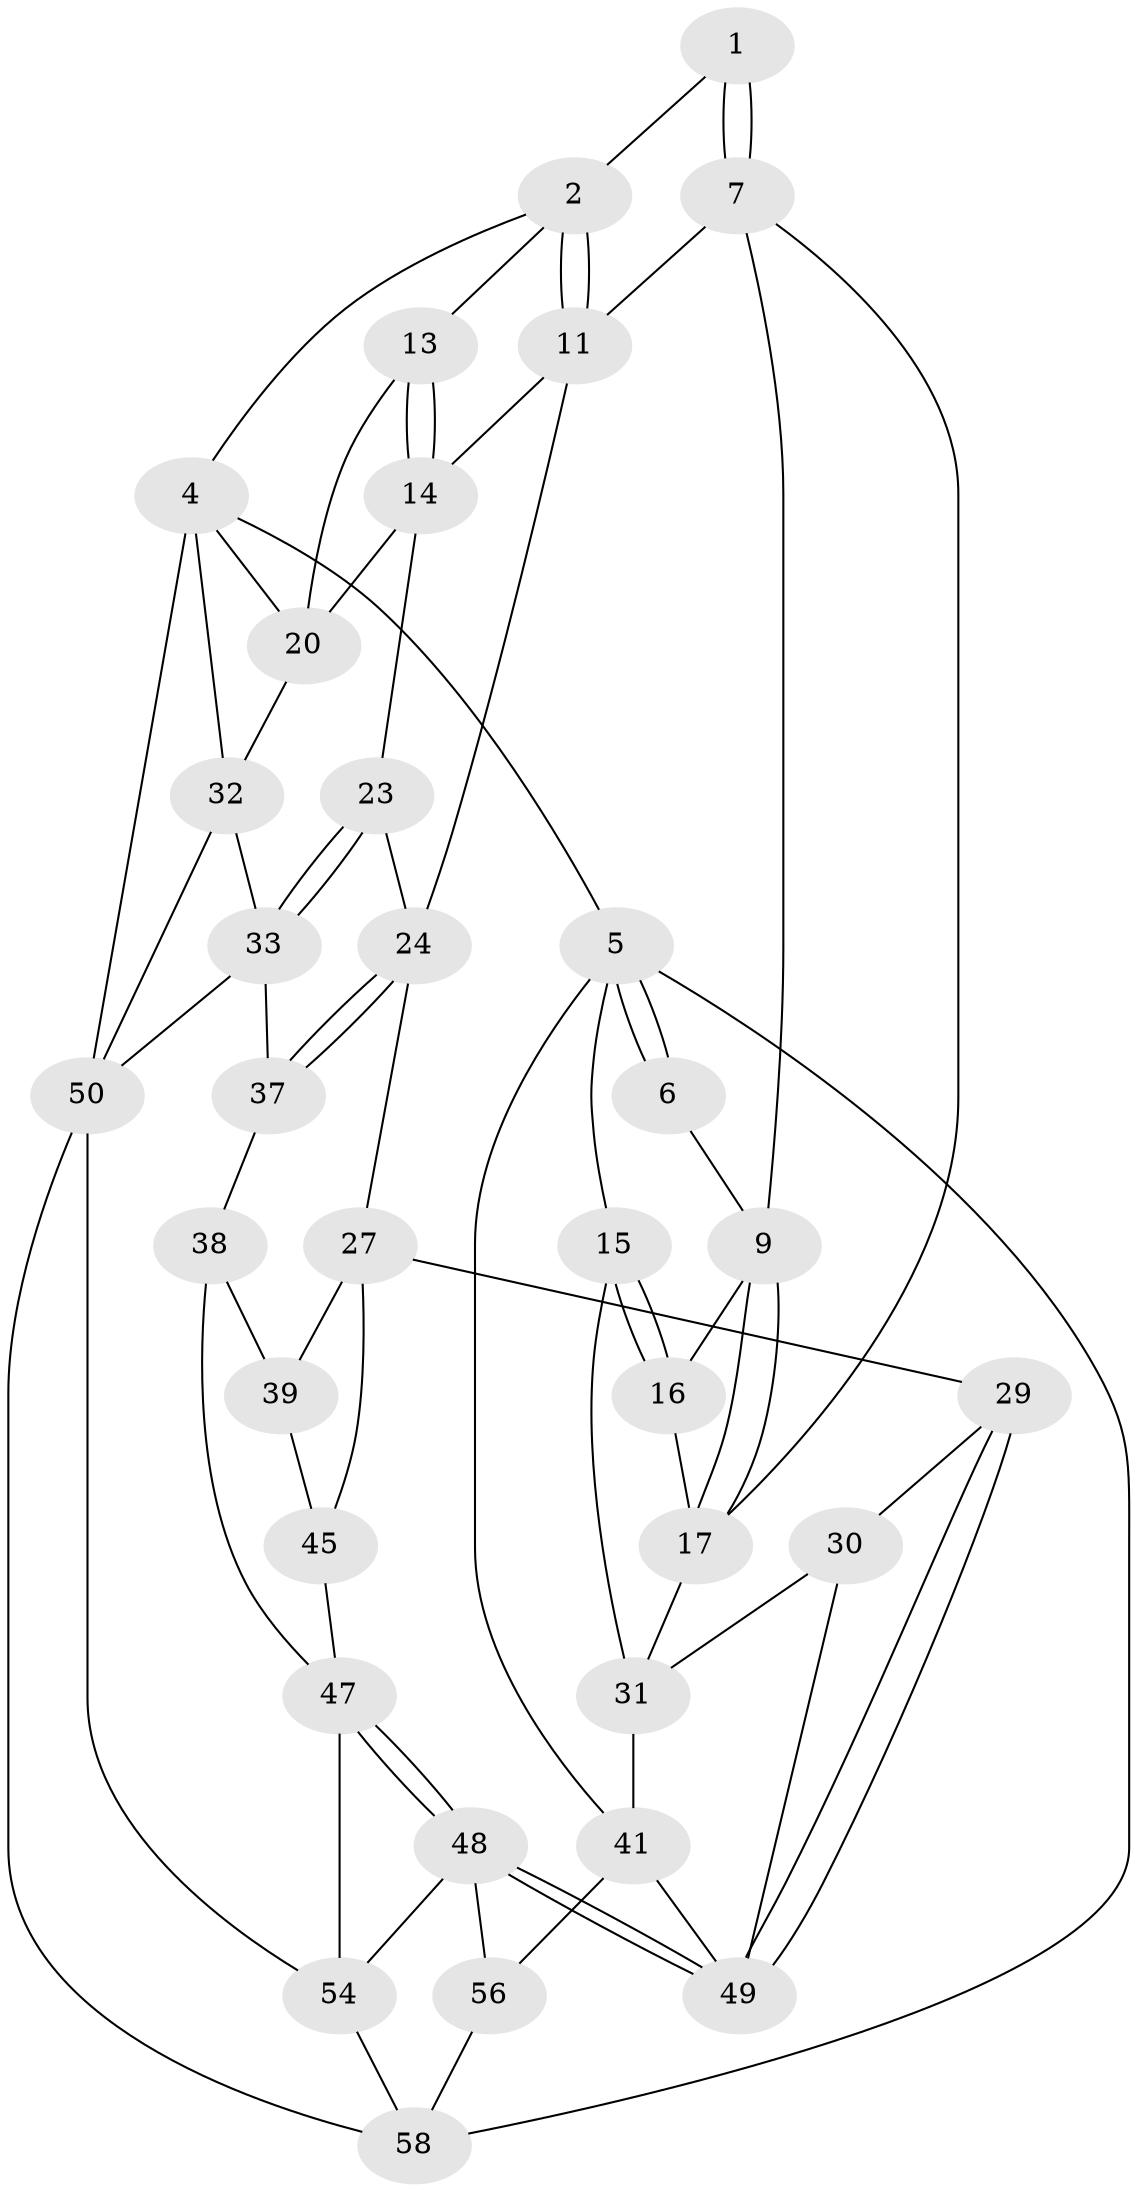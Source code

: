 // Generated by graph-tools (version 1.1) at 2025/52/02/27/25 19:52:36]
// undirected, 34 vertices, 73 edges
graph export_dot {
graph [start="1"]
  node [color=gray90,style=filled];
  1 [pos="+0.3162357594041954+0"];
  2 [pos="+0.4709924574856437+0",super="+3"];
  4 [pos="+1+0",super="+19"];
  5 [pos="+0+0",super="+43"];
  6 [pos="+0.21243874303439383+0"];
  7 [pos="+0.33573568962194916+0.228688722097501",super="+8"];
  9 [pos="+0.19625808554349763+0.09689780337094427",super="+10"];
  11 [pos="+0.4882229007418821+0.11002824437178278",super="+12"];
  13 [pos="+0.7588676908277016+0.09733017003314517"];
  14 [pos="+0.6423143466419167+0.21757358883425543",super="+22"];
  15 [pos="+0+0",super="+35"];
  16 [pos="+0.049433675934763464+0.140784947743139",super="+18"];
  17 [pos="+0.11119683400569673+0.2735376095072022",super="+26"];
  20 [pos="+0.882194470682999+0.19911744019937586",super="+21"];
  23 [pos="+0.6376372004484067+0.3297918753567322"];
  24 [pos="+0.5402666940946514+0.353586265176679",super="+25"];
  27 [pos="+0.43271555993004907+0.3523807544743783",super="+28"];
  29 [pos="+0.21647993417349623+0.453526815977253"];
  30 [pos="+0.2015962001495959+0.43293029425565627"];
  31 [pos="+0.1974017554420824+0.42123376310385113",super="+36"];
  32 [pos="+0.8753341449133704+0.270458773202477",super="+34"];
  33 [pos="+0.7101956671347296+0.4048488085747529",super="+44"];
  37 [pos="+0.5042382460953204+0.5669435495452043"];
  38 [pos="+0.48878937984399795+0.5738436776463872"];
  39 [pos="+0.48725132820297323+0.5738537427850287",super="+40"];
  41 [pos="+0+0.5168658066705902",super="+42"];
  45 [pos="+0.37137954531076944+0.46977322856122095",super="+46"];
  47 [pos="+0.3261875365192661+0.6569555333464726",super="+53"];
  48 [pos="+0.2523818634265129+0.6871763105317029",super="+55"];
  49 [pos="+0.24078480997137258+0.6547437042632568",super="+52"];
  50 [pos="+1+0.6871083904152625",super="+51"];
  54 [pos="+0.6333702948643877+0.8622606416396126",super="+57"];
  56 [pos="+0+0.9078735545699853"];
  58 [pos="+0.5549282576420673+1",super="+59"];
  1 -- 2;
  1 -- 7;
  1 -- 7;
  2 -- 11;
  2 -- 11;
  2 -- 4;
  2 -- 13;
  4 -- 5;
  4 -- 50;
  4 -- 32;
  4 -- 20;
  5 -- 6;
  5 -- 6;
  5 -- 15;
  5 -- 58;
  5 -- 41;
  6 -- 9;
  7 -- 9;
  7 -- 11;
  7 -- 17;
  9 -- 17;
  9 -- 17;
  9 -- 16;
  11 -- 14;
  11 -- 24;
  13 -- 14;
  13 -- 14;
  13 -- 20;
  14 -- 23;
  14 -- 20;
  15 -- 16 [weight=2];
  15 -- 16;
  15 -- 31;
  16 -- 17;
  17 -- 31;
  20 -- 32;
  23 -- 24;
  23 -- 33;
  23 -- 33;
  24 -- 37;
  24 -- 37;
  24 -- 27;
  27 -- 29;
  27 -- 45;
  27 -- 39;
  29 -- 30;
  29 -- 49;
  29 -- 49;
  30 -- 31;
  30 -- 49;
  31 -- 41;
  32 -- 33;
  32 -- 50;
  33 -- 37;
  33 -- 50;
  37 -- 38;
  38 -- 39;
  38 -- 47;
  39 -- 45 [weight=2];
  41 -- 49;
  41 -- 56;
  45 -- 47;
  47 -- 48;
  47 -- 48;
  47 -- 54;
  48 -- 49;
  48 -- 49;
  48 -- 56;
  48 -- 54;
  50 -- 58;
  50 -- 54;
  54 -- 58;
  56 -- 58;
}
